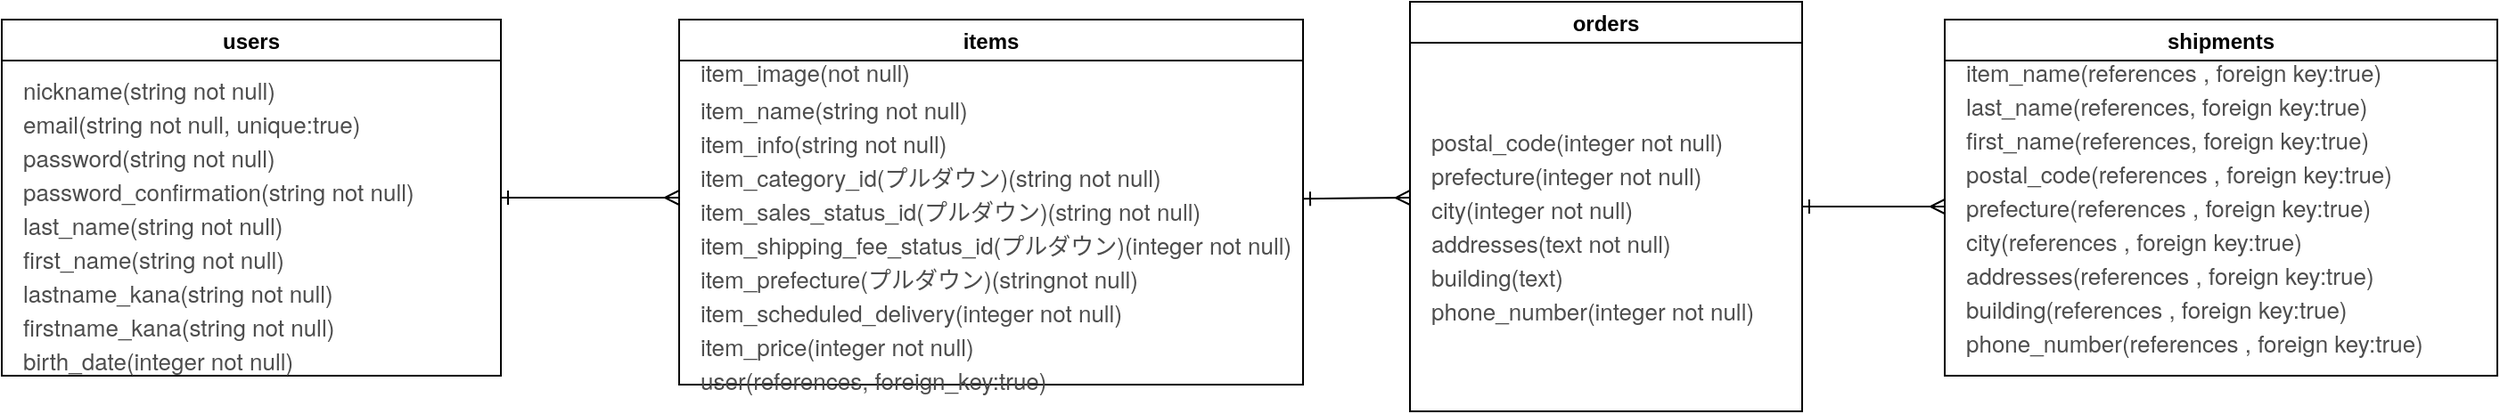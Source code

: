 <mxfile>
    <diagram id="EwRXLFJtx9T2wgiu87Te" name="ページ1">
        <mxGraphModel dx="412" dy="392" grid="1" gridSize="10" guides="1" tooltips="1" connect="1" arrows="1" fold="1" page="1" pageScale="1" pageWidth="1600" pageHeight="900" math="0" shadow="0">
            <root>
                <mxCell id="0"/>
                <mxCell id="1" parent="0"/>
                <mxCell id="12" style="edgeStyle=none;html=1;exitX=1;exitY=0.5;exitDx=0;exitDy=0;fontSize=13;fontColor=#FFFFFF;startArrow=ERone;startFill=0;endArrow=ERmany;endFill=0;" parent="1" source="2" edge="1">
                    <mxGeometry relative="1" as="geometry">
                        <mxPoint x="490" y="280" as="targetPoint"/>
                    </mxGeometry>
                </mxCell>
                <mxCell id="2" value="users" style="swimlane;" parent="1" vertex="1">
                    <mxGeometry x="110" y="180" width="280" height="200" as="geometry"/>
                </mxCell>
                <mxCell id="7" value="&lt;p class=&quot;p1&quot; style=&quot;margin: 0px ; font-stretch: normal ; font-size: 13px ; line-height: normal ; font-family: &amp;quot;helvetica neue&amp;quot;&quot;&gt;&lt;font&gt;nickname(&lt;/font&gt;&lt;span style=&quot;&quot;&gt;string&lt;/span&gt;&lt;font&gt;&amp;nbsp;not null)&lt;/font&gt;&lt;/p&gt;&lt;p class=&quot;p1&quot; style=&quot;margin: 0px ; font-stretch: normal ; font-size: 13px ; line-height: normal ; font-family: &amp;quot;helvetica neue&amp;quot;&quot;&gt;&lt;font&gt;email(&lt;/font&gt;&lt;span style=&quot;&quot;&gt;string&lt;/span&gt;&lt;font&gt;&amp;nbsp;not null, unique:true)&lt;/font&gt;&lt;/p&gt;&lt;p class=&quot;p1&quot; style=&quot;margin: 0px ; font-stretch: normal ; font-size: 13px ; line-height: normal ; font-family: &amp;quot;helvetica neue&amp;quot;&quot;&gt;&lt;font&gt;password(&lt;/font&gt;&lt;span style=&quot;&quot;&gt;string&lt;/span&gt;&lt;font&gt;&amp;nbsp;not null)&lt;/font&gt;&lt;/p&gt;&lt;p class=&quot;p1&quot; style=&quot;margin: 0px ; font-stretch: normal ; font-size: 13px ; line-height: normal ; font-family: &amp;quot;helvetica neue&amp;quot;&quot;&gt;&lt;font&gt;password_confirmation(&lt;/font&gt;&lt;span style=&quot;&quot;&gt;string&lt;/span&gt;&lt;font&gt;&amp;nbsp;not null)&lt;/font&gt;&lt;/p&gt;&lt;p class=&quot;p1&quot; style=&quot;margin: 0px ; font-stretch: normal ; font-size: 13px ; line-height: normal ; font-family: &amp;quot;helvetica neue&amp;quot;&quot;&gt;&lt;font&gt;last_name(&lt;/font&gt;&lt;span style=&quot;&quot;&gt;string&lt;/span&gt;&lt;font&gt;&amp;nbsp;not null)&lt;/font&gt;&lt;/p&gt;&lt;p class=&quot;p1&quot; style=&quot;margin: 0px ; font-stretch: normal ; font-size: 13px ; line-height: normal ; font-family: &amp;quot;helvetica neue&amp;quot;&quot;&gt;&lt;font&gt;first_name(&lt;/font&gt;&lt;span style=&quot;&quot;&gt;string&lt;/span&gt;&lt;font&gt;&amp;nbsp;not null)&lt;/font&gt;&lt;/p&gt;&lt;p class=&quot;p1&quot; style=&quot;margin: 0px ; font-stretch: normal ; font-size: 13px ; line-height: normal ; font-family: &amp;quot;helvetica neue&amp;quot;&quot;&gt;&lt;font&gt;lastname_kana(&lt;/font&gt;&lt;span style=&quot;&quot;&gt;string&lt;/span&gt;&lt;font&gt;&amp;nbsp;not null)&lt;/font&gt;&lt;/p&gt;&lt;p class=&quot;p1&quot; style=&quot;margin: 0px ; font-stretch: normal ; font-size: 13px ; line-height: normal ; font-family: &amp;quot;helvetica neue&amp;quot;&quot;&gt;&lt;font&gt;firstname_kana(&lt;/font&gt;&lt;span style=&quot;&quot;&gt;string&lt;/span&gt;&lt;font&gt;&amp;nbsp;not null)&lt;/font&gt;&lt;/p&gt;&lt;p class=&quot;p1&quot; style=&quot;margin: 0px ; font-stretch: normal ; font-size: 13px ; line-height: normal ; font-family: &amp;quot;helvetica neue&amp;quot;&quot;&gt;&lt;font&gt;birth_date(integer not null)&lt;/font&gt;&lt;/p&gt;" style="text;html=1;align=left;verticalAlign=middle;resizable=0;points=[];autosize=1;strokeColor=none;fillColor=none;fontColor=#4D4D4D;" parent="2" vertex="1">
                    <mxGeometry x="10" y="40" width="240" height="150" as="geometry"/>
                </mxCell>
                <mxCell id="13" style="edgeStyle=none;html=1;fontSize=13;fontColor=#FFFFFF;startArrow=ERone;startFill=0;endArrow=ERmany;endFill=0;" parent="1" source="3" edge="1">
                    <mxGeometry relative="1" as="geometry">
                        <mxPoint x="900" y="280" as="targetPoint"/>
                    </mxGeometry>
                </mxCell>
                <mxCell id="3" value="items" style="swimlane;" parent="1" vertex="1">
                    <mxGeometry x="490" y="180" width="350" height="205" as="geometry"/>
                </mxCell>
                <mxCell id="9" value="&lt;p class=&quot;p1&quot; style=&quot;margin: 0px 0px 2px ; font-stretch: normal ; line-height: normal ; font-family: &amp;#34;helvetica neue&amp;#34; ; font-size: 13px&quot;&gt;&lt;font style=&quot;font-size: 13px&quot;&gt;item_image(not null)&lt;/font&gt;&lt;/p&gt;&lt;p class=&quot;p2&quot; style=&quot;margin: 0px ; font-stretch: normal ; line-height: normal ; font-family: &amp;#34;helvetica neue&amp;#34; ; font-size: 13px&quot;&gt;&lt;font style=&quot;font-size: 13px&quot;&gt;item_name(string not null)&lt;/font&gt;&lt;/p&gt;&lt;p class=&quot;p2&quot; style=&quot;margin: 0px ; font-stretch: normal ; line-height: normal ; font-family: &amp;#34;helvetica neue&amp;#34; ; font-size: 13px&quot;&gt;&lt;font style=&quot;font-size: 13px&quot;&gt;item_info(string&amp;nbsp;not null)&lt;/font&gt;&lt;/p&gt;&lt;p class=&quot;p2&quot; style=&quot;margin: 0px ; font-stretch: normal ; line-height: normal ; font-family: &amp;#34;helvetica neue&amp;#34; ; font-size: 13px&quot;&gt;&lt;font style=&quot;font-size: 13px&quot;&gt;item_category_id(プルダウン)(string&amp;nbsp;not null)&lt;/font&gt;&lt;/p&gt;&lt;p class=&quot;p2&quot; style=&quot;margin: 0px ; font-stretch: normal ; line-height: normal ; font-family: &amp;#34;helvetica neue&amp;#34; ; font-size: 13px&quot;&gt;&lt;font style=&quot;font-size: 13px&quot;&gt;item_sales_status_id(プルダウン)(string not null)&lt;/font&gt;&lt;/p&gt;&lt;p class=&quot;p2&quot; style=&quot;margin: 0px ; font-stretch: normal ; line-height: normal ; font-family: &amp;#34;helvetica neue&amp;#34; ; font-size: 13px&quot;&gt;&lt;font style=&quot;font-size: 13px&quot;&gt;item_shipping_fee_status_id(プルダウン)(integer not null)&lt;/font&gt;&lt;/p&gt;&lt;p class=&quot;p2&quot; style=&quot;margin: 0px ; font-stretch: normal ; line-height: normal ; font-family: &amp;#34;helvetica neue&amp;#34; ; font-size: 13px&quot;&gt;&lt;font style=&quot;font-size: 13px&quot;&gt;item_prefecture(プルダウン)(stringnot null)&lt;/font&gt;&lt;/p&gt;&lt;p class=&quot;p2&quot; style=&quot;margin: 0px ; font-stretch: normal ; line-height: normal ; font-family: &amp;#34;helvetica neue&amp;#34; ; font-size: 13px&quot;&gt;&lt;font style=&quot;font-size: 13px&quot;&gt;item_scheduled_delivery(integer not null)&lt;/font&gt;&lt;/p&gt;&lt;p class=&quot;p2&quot; style=&quot;margin: 0px ; font-stretch: normal ; line-height: normal ; font-family: &amp;#34;helvetica neue&amp;#34; ; font-size: 13px&quot;&gt;&lt;font style=&quot;font-size: 13px&quot;&gt;item_price(integer not null)&lt;/font&gt;&lt;/p&gt;&lt;p class=&quot;p2&quot; style=&quot;margin: 0px ; font-stretch: normal ; line-height: normal ; font-family: &amp;#34;helvetica neue&amp;#34; ; font-size: 13px&quot;&gt;&lt;font style=&quot;font-size: 13px&quot;&gt;user(references, foreign_key:true)&lt;/font&gt;&lt;/p&gt;" style="text;html=1;align=left;verticalAlign=middle;resizable=0;points=[];autosize=1;strokeColor=none;fillColor=none;fontColor=#4D4D4D;" parent="3" vertex="1">
                    <mxGeometry x="10" y="25" width="340" height="180" as="geometry"/>
                </mxCell>
                <mxCell id="15" value="" style="edgeStyle=none;html=1;fontSize=13;fontColor=#FFFFFF;startArrow=ERone;startFill=0;endArrow=ERmany;endFill=0;" parent="1" source="4" edge="1">
                    <mxGeometry relative="1" as="geometry">
                        <mxPoint x="1200" y="285" as="targetPoint"/>
                    </mxGeometry>
                </mxCell>
                <mxCell id="4" value="orders" style="swimlane;" parent="1" vertex="1">
                    <mxGeometry x="900" y="170" width="220" height="230" as="geometry"/>
                </mxCell>
                <mxCell id="10" value="&lt;p class=&quot;p1&quot; style=&quot;margin: 0px ; font-stretch: normal ; line-height: normal ; font-family: &amp;#34;helvetica neue&amp;#34;&quot;&gt;&lt;span&gt;postal_code(integer not null)&lt;/span&gt;&lt;br&gt;&lt;/p&gt;&lt;p class=&quot;p1&quot; style=&quot;margin: 0px ; font-stretch: normal ; line-height: normal ; font-family: &amp;#34;helvetica neue&amp;#34;&quot;&gt;prefecture(integer not null)&lt;/p&gt;&lt;p class=&quot;p1&quot; style=&quot;margin: 0px ; font-stretch: normal ; line-height: normal ; font-family: &amp;#34;helvetica neue&amp;#34;&quot;&gt;city(integer not null)&lt;/p&gt;&lt;p class=&quot;p1&quot; style=&quot;margin: 0px ; font-stretch: normal ; line-height: normal ; font-family: &amp;#34;helvetica neue&amp;#34;&quot;&gt;addresses(text not null)&lt;/p&gt;&lt;p class=&quot;p1&quot; style=&quot;margin: 0px ; font-stretch: normal ; line-height: normal ; font-family: &amp;#34;helvetica neue&amp;#34;&quot;&gt;building(text)&lt;/p&gt;&lt;p class=&quot;p1&quot; style=&quot;margin: 0px ; font-stretch: normal ; line-height: normal ; font-family: &amp;#34;helvetica neue&amp;#34;&quot;&gt;phone_number(integer not null)&lt;/p&gt;" style="text;html=1;align=left;verticalAlign=middle;resizable=0;points=[];autosize=1;strokeColor=none;fillColor=none;fontSize=13;fontColor=#4D4D4D;" parent="4" vertex="1">
                    <mxGeometry x="10" y="75" width="200" height="100" as="geometry"/>
                </mxCell>
                <mxCell id="5" value="shipments" style="swimlane;" parent="1" vertex="1">
                    <mxGeometry x="1200" y="180" width="310" height="200" as="geometry"/>
                </mxCell>
                <mxCell id="11" value="&lt;p class=&quot;p1&quot; style=&quot;margin: 0px ; font-stretch: normal ; line-height: normal ; font-family: &amp;quot;helvetica neue&amp;quot;&quot;&gt;item_name(references , foreign key:true)&lt;/p&gt;&lt;p class=&quot;p1&quot; style=&quot;margin: 0px ; font-stretch: normal ; line-height: normal ; font-family: &amp;quot;helvetica neue&amp;quot;&quot;&gt;last_name(references, foreign key:true)&lt;/p&gt;&lt;p class=&quot;p1&quot; style=&quot;margin: 0px ; font-stretch: normal ; line-height: normal ; font-family: &amp;quot;helvetica neue&amp;quot;&quot;&gt;first_name(references, foreign key:true)&lt;/p&gt;&lt;p class=&quot;p1&quot; style=&quot;margin: 0px ; font-stretch: normal ; line-height: normal ; font-family: &amp;quot;helvetica neue&amp;quot;&quot;&gt;postal_code(references&amp;nbsp;, foreign key:true)&lt;/p&gt;&lt;p class=&quot;p1&quot; style=&quot;margin: 0px ; font-stretch: normal ; line-height: normal ; font-family: &amp;quot;helvetica neue&amp;quot;&quot;&gt;prefecture(references&amp;nbsp;, foreign key:true)&lt;/p&gt;&lt;p class=&quot;p1&quot; style=&quot;margin: 0px ; font-stretch: normal ; line-height: normal ; font-family: &amp;quot;helvetica neue&amp;quot;&quot;&gt;city(references&amp;nbsp;, foreign key:true)&lt;/p&gt;&lt;p class=&quot;p1&quot; style=&quot;margin: 0px ; font-stretch: normal ; line-height: normal ; font-family: &amp;quot;helvetica neue&amp;quot;&quot;&gt;addresses(references&amp;nbsp;, foreign key:true)&lt;/p&gt;&lt;p class=&quot;p1&quot; style=&quot;margin: 0px ; font-stretch: normal ; line-height: normal ; font-family: &amp;quot;helvetica neue&amp;quot;&quot;&gt;building(references&amp;nbsp;, foreign key:true)&lt;/p&gt;&lt;p class=&quot;p1&quot; style=&quot;margin: 0px ; font-stretch: normal ; line-height: normal ; font-family: &amp;quot;helvetica neue&amp;quot;&quot;&gt;phone_number(references&amp;nbsp;, foreign key:true)&lt;/p&gt;" style="text;html=1;align=left;verticalAlign=middle;resizable=0;points=[];autosize=1;strokeColor=none;fillColor=none;fontSize=13;fontColor=#4D4D4D;" parent="5" vertex="1">
                    <mxGeometry x="10" y="30" width="270" height="150" as="geometry"/>
                </mxCell>
            </root>
        </mxGraphModel>
    </diagram>
</mxfile>